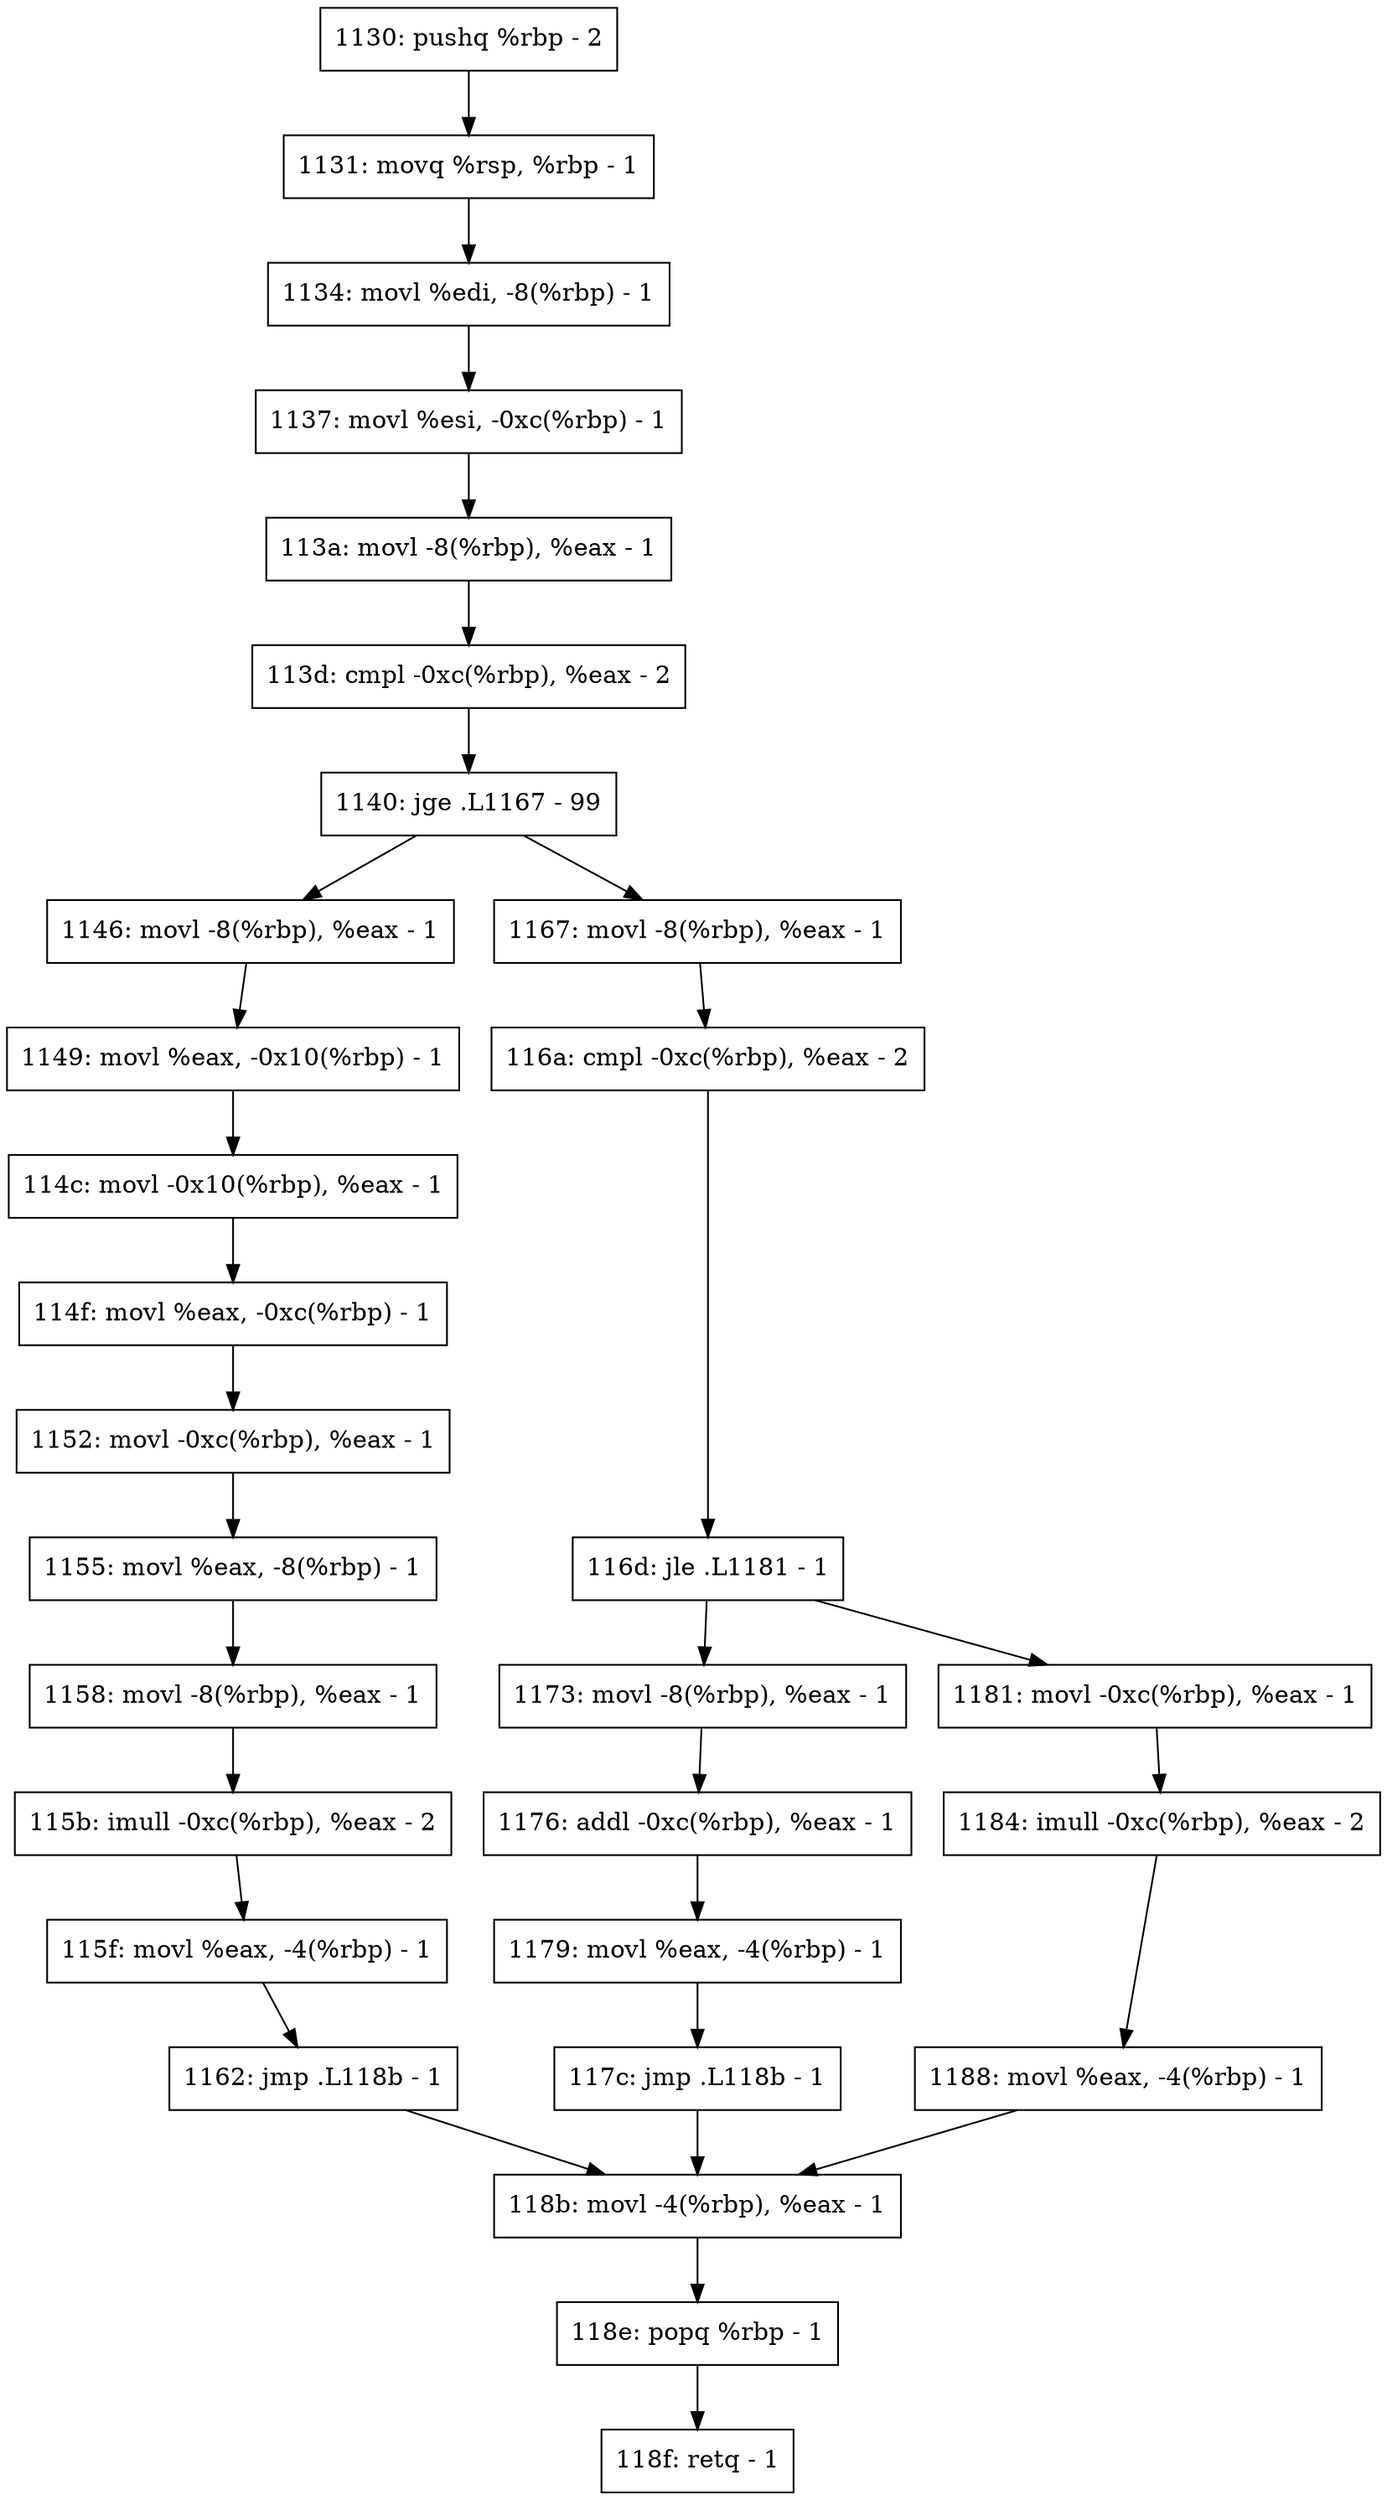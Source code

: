 digraph func{ 
 node [shape=record]; 
0 [label=" 1130: pushq %rbp - 2  "]
1 [label=" 1131: movq %rsp, %rbp - 1  "]
2 [label=" 1134: movl %edi, -8(%rbp) - 1  "]
3 [label=" 1137: movl %esi, -0xc(%rbp) - 1  "]
4 [label=" 113a: movl -8(%rbp), %eax - 1  "]
5 [label=" 113d: cmpl -0xc(%rbp), %eax - 2  "]
6 [label=" 1140: jge .L1167 - 99  "]
7 [label=" 1146: movl -8(%rbp), %eax - 1  "]
8 [label=" 1149: movl %eax, -0x10(%rbp) - 1  "]
9 [label=" 114c: movl -0x10(%rbp), %eax - 1  "]
10 [label=" 114f: movl %eax, -0xc(%rbp) - 1  "]
11 [label=" 1152: movl -0xc(%rbp), %eax - 1  "]
12 [label=" 1155: movl %eax, -8(%rbp) - 1  "]
13 [label=" 1158: movl -8(%rbp), %eax - 1  "]
14 [label=" 115b: imull -0xc(%rbp), %eax - 2  "]
15 [label=" 115f: movl %eax, -4(%rbp) - 1  "]
16 [label=" 1162: jmp .L118b - 1  "]
17 [label=" 1167: movl -8(%rbp), %eax - 1  "]
18 [label=" 116a: cmpl -0xc(%rbp), %eax - 2  "]
19 [label=" 116d: jle .L1181 - 1  "]
20 [label=" 1173: movl -8(%rbp), %eax - 1  "]
21 [label=" 1176: addl -0xc(%rbp), %eax - 1  "]
22 [label=" 1179: movl %eax, -4(%rbp) - 1  "]
23 [label=" 117c: jmp .L118b - 1  "]
24 [label=" 1181: movl -0xc(%rbp), %eax - 1  "]
25 [label=" 1184: imull -0xc(%rbp), %eax - 2  "]
26 [label=" 1188: movl %eax, -4(%rbp) - 1  "]
27 [label=" 118b: movl -4(%rbp), %eax - 1  "]
28 [label=" 118e: popq %rbp - 1  "]
29 [label=" 118f: retq  - 1  "]
0 -> 1
1 -> 2
2 -> 3
3 -> 4
4 -> 5
5 -> 6
6 -> 7
6 -> 17
7 -> 8
8 -> 9
9 -> 10
10 -> 11
11 -> 12
12 -> 13
13 -> 14
14 -> 15
15 -> 16
16 -> 27
17 -> 18
18 -> 19
19 -> 20
19 -> 24
20 -> 21
21 -> 22
22 -> 23
23 -> 27
24 -> 25
25 -> 26
26 -> 27
27 -> 28
28 -> 29
 }